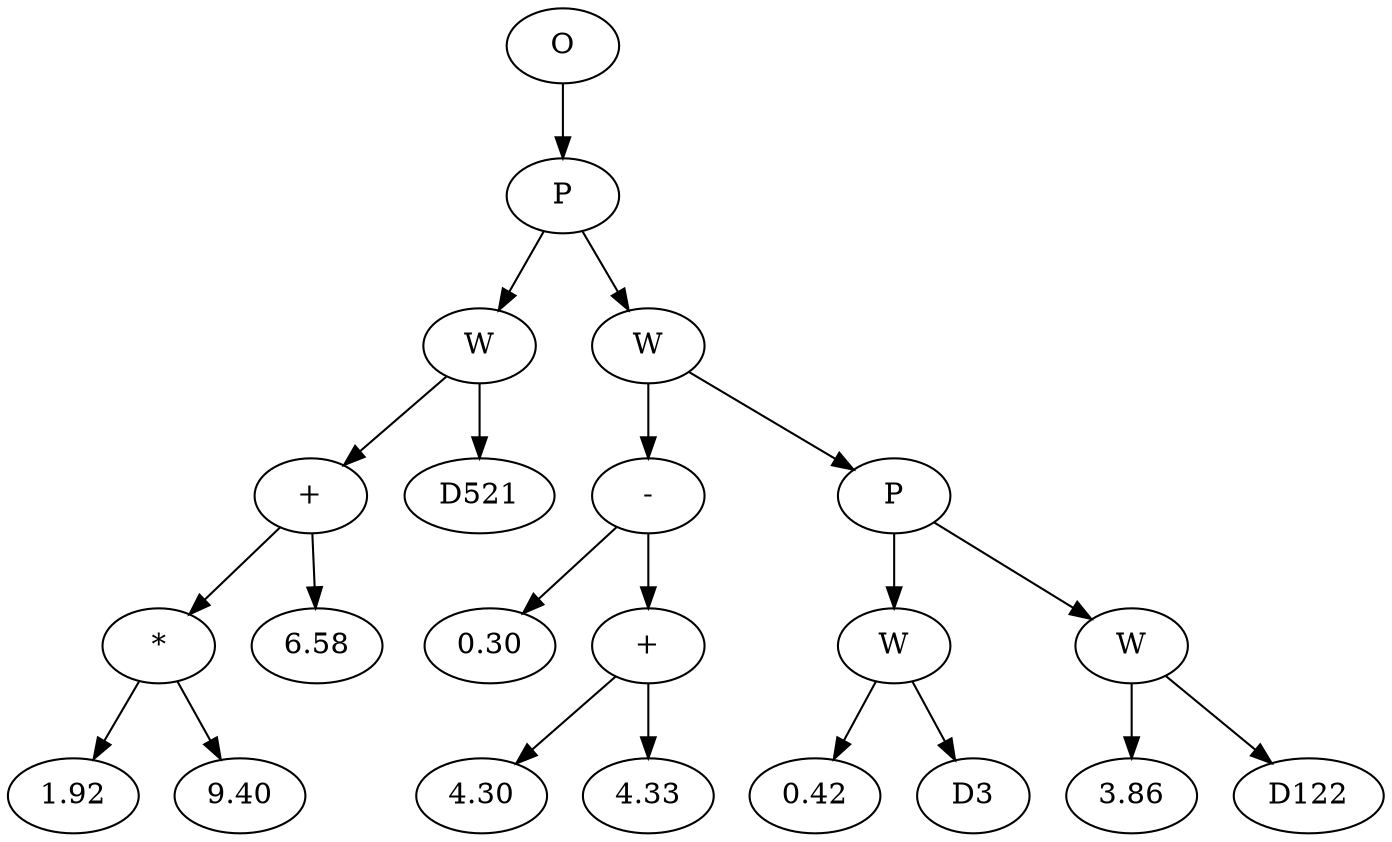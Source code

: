 // Tree
digraph {
	16899670 [label=O]
	16899671 [label=P]
	16899670 -> 16899671
	16899672 [label=W]
	16899671 -> 16899672
	16899673 [label="+"]
	16899672 -> 16899673
	16899674 [label="*"]
	16899673 -> 16899674
	16899675 [label=1.92]
	16899674 -> 16899675
	16899676 [label=9.40]
	16899674 -> 16899676
	16899677 [label=6.58]
	16899673 -> 16899677
	16899678 [label=D521]
	16899672 -> 16899678
	16899679 [label=W]
	16899671 -> 16899679
	16899680 [label="-"]
	16899679 -> 16899680
	16899681 [label=0.30]
	16899680 -> 16899681
	16899682 [label="+"]
	16899680 -> 16899682
	16899683 [label=4.30]
	16899682 -> 16899683
	16899684 [label=4.33]
	16899682 -> 16899684
	16899685 [label=P]
	16899679 -> 16899685
	16899686 [label=W]
	16899685 -> 16899686
	16899687 [label=0.42]
	16899686 -> 16899687
	16899688 [label=D3]
	16899686 -> 16899688
	16899689 [label=W]
	16899685 -> 16899689
	16899690 [label=3.86]
	16899689 -> 16899690
	16899691 [label=D122]
	16899689 -> 16899691
}
